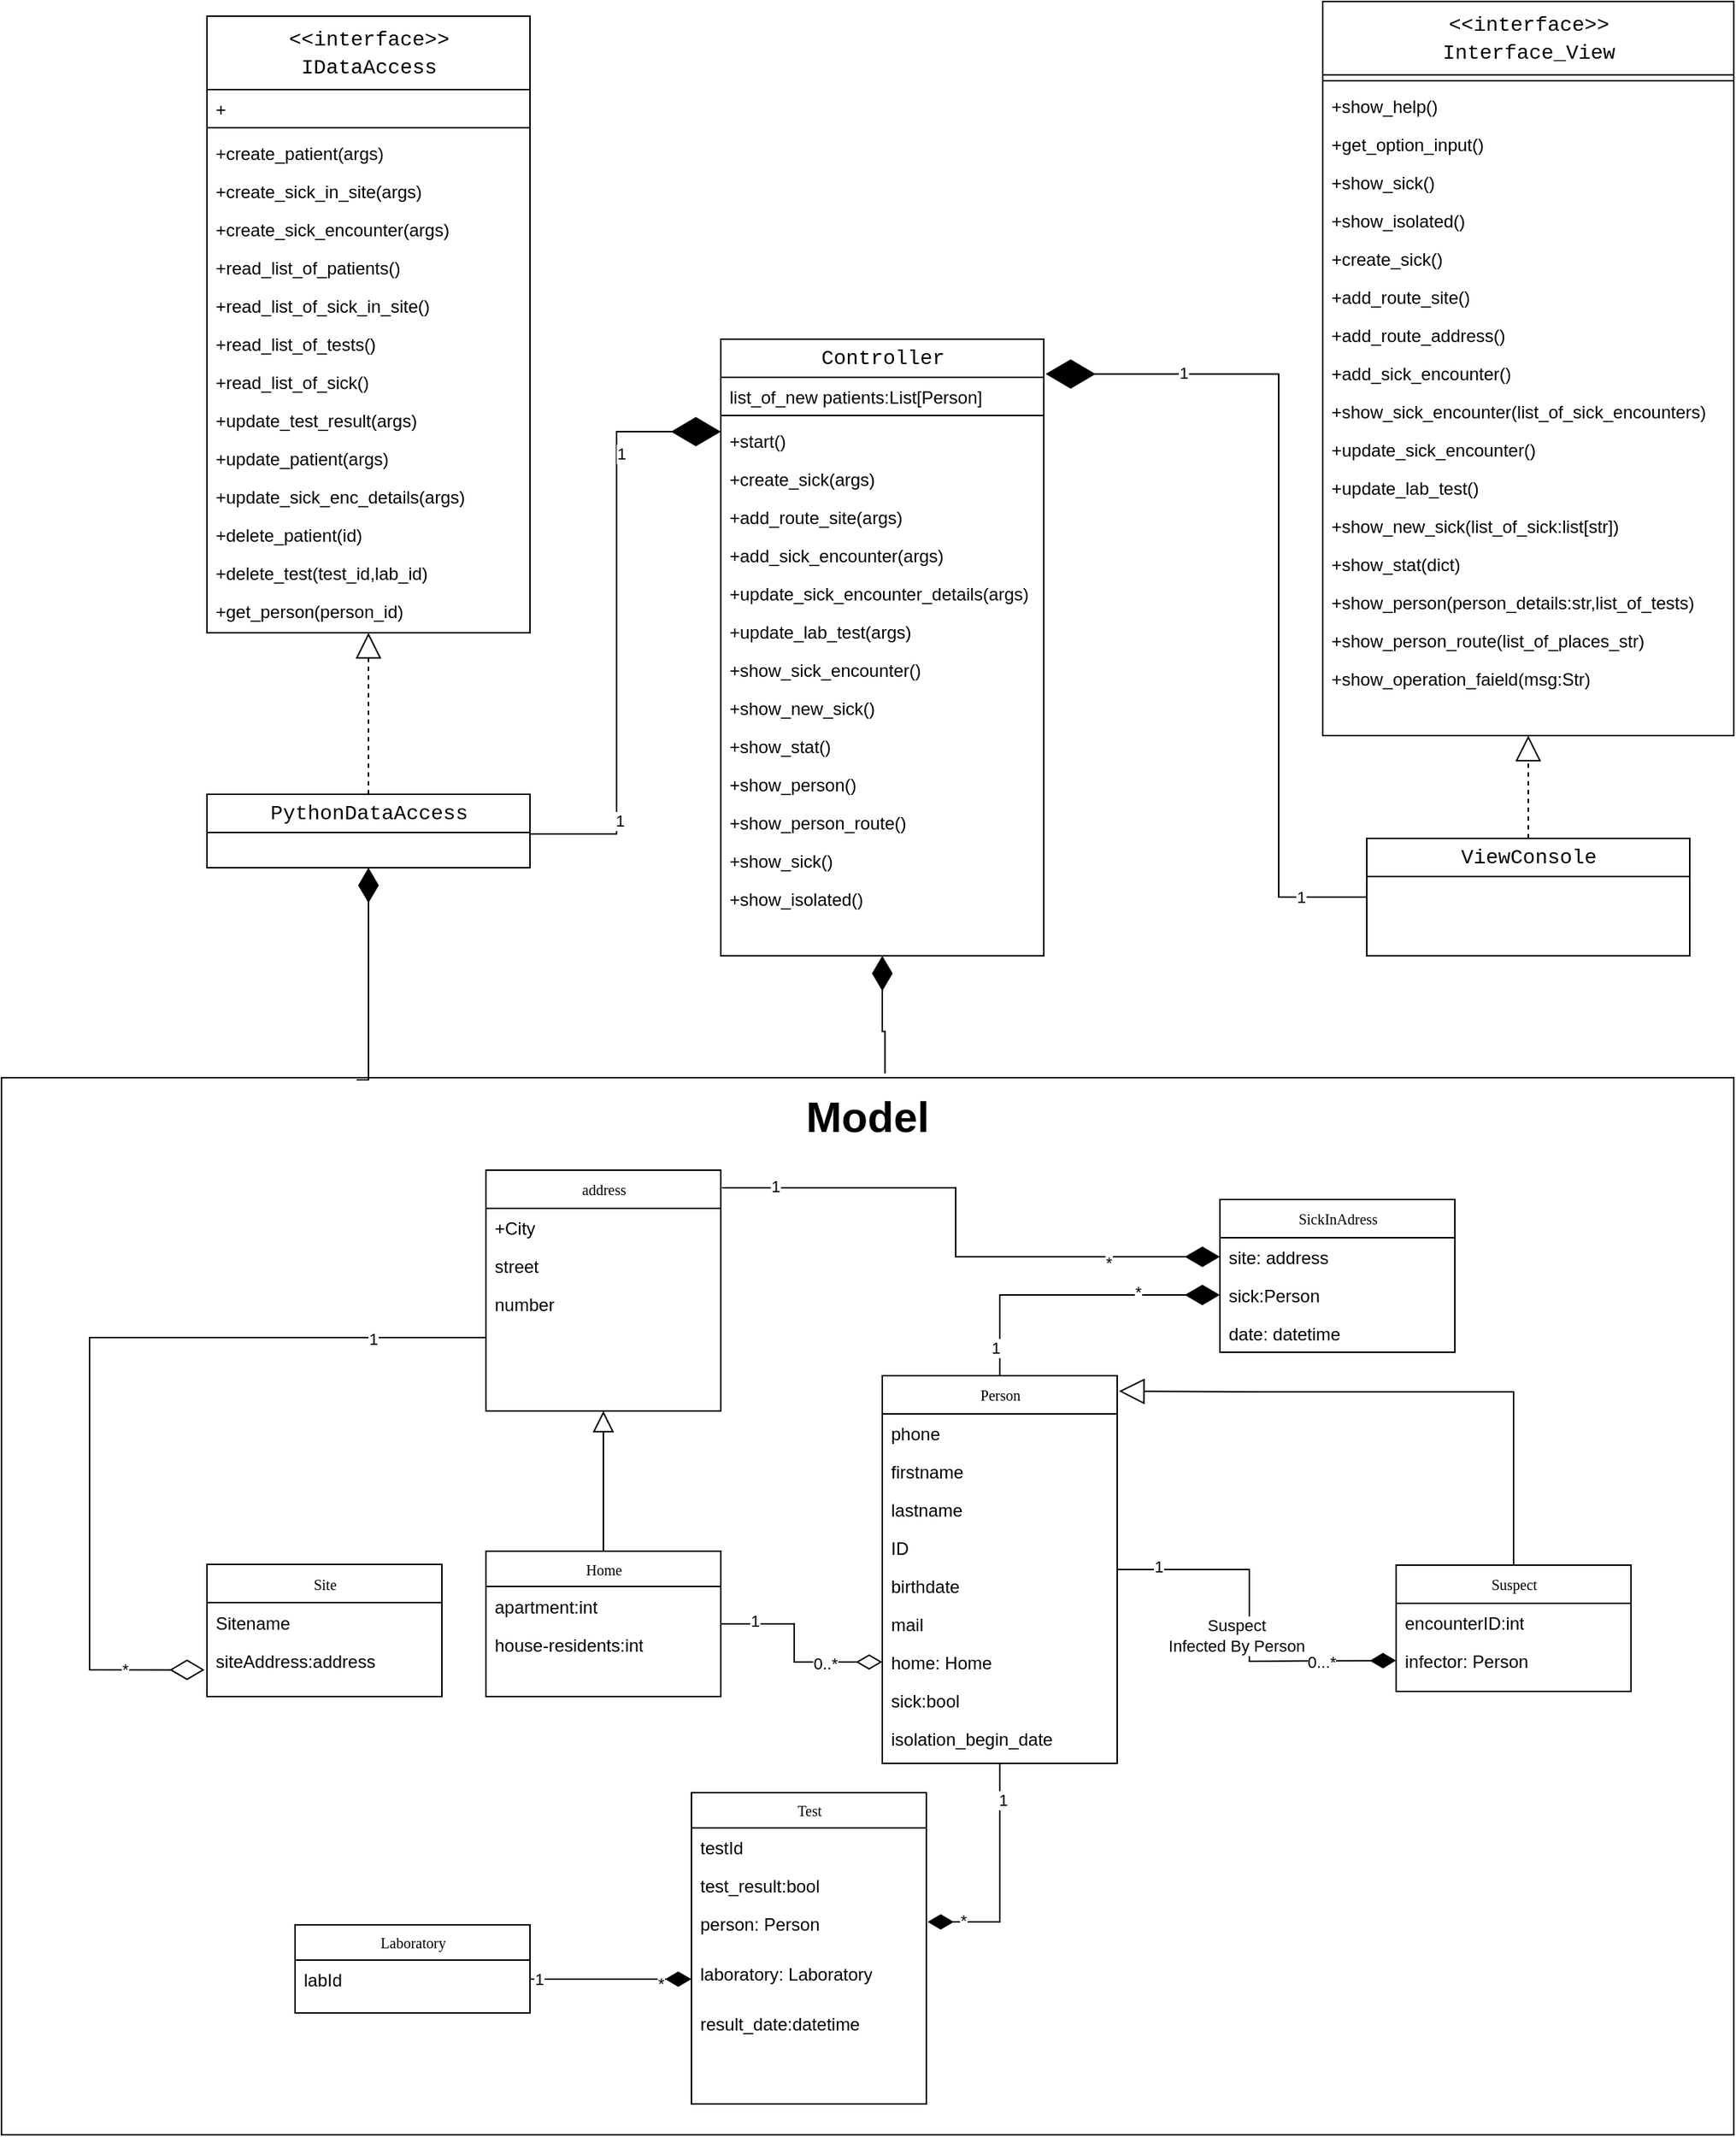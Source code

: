 <mxfile version="14.4.2" type="device"><diagram id="3frL_SJdWOxP5IWeFuDm" name="Page-1"><mxGraphModel dx="1520" dy="1323" grid="0" gridSize="10" guides="1" tooltips="1" connect="1" arrows="1" fold="1" page="1" pageScale="1" pageWidth="850" pageHeight="1100" math="0" shadow="0"><root><mxCell id="0"/><mxCell id="1" parent="0"/><mxCell id="IrKdM3r6jCE_knBOacvW-105" value="" style="rounded=0;whiteSpace=wrap;html=1;" vertex="1" parent="1"><mxGeometry x="1340" y="843" width="1180" height="720" as="geometry"/></mxCell><mxCell id="IrKdM3r6jCE_knBOacvW-77" style="edgeStyle=orthogonalEdgeStyle;rounded=0;orthogonalLoop=1;jettySize=auto;html=1;endArrow=diamondThin;endFill=1;endSize=15;strokeWidth=1;" edge="1" parent="1" source="-tbEhHYCWWSWcErTi6Ra-23"><mxGeometry relative="1" as="geometry"><mxPoint x="2290" y="1240" as="targetPoint"/></mxGeometry></mxCell><mxCell id="IrKdM3r6jCE_knBOacvW-79" value="1" style="edgeLabel;html=1;align=center;verticalAlign=middle;resizable=0;points=[];" vertex="1" connectable="0" parent="IrKdM3r6jCE_knBOacvW-77"><mxGeometry x="-0.784" y="2" relative="1" as="geometry"><mxPoint as="offset"/></mxGeometry></mxCell><mxCell id="IrKdM3r6jCE_knBOacvW-80" value="0...*" style="edgeLabel;html=1;align=center;verticalAlign=middle;resizable=0;points=[];" vertex="1" connectable="0" parent="IrKdM3r6jCE_knBOacvW-77"><mxGeometry x="0.591" relative="1" as="geometry"><mxPoint as="offset"/></mxGeometry></mxCell><mxCell id="IrKdM3r6jCE_knBOacvW-81" value="Suspect&lt;br&gt;Infected By Person" style="edgeLabel;html=1;align=center;verticalAlign=middle;resizable=0;points=[];" vertex="1" connectable="0" parent="IrKdM3r6jCE_knBOacvW-77"><mxGeometry x="0.064" y="1" relative="1" as="geometry"><mxPoint x="-10" as="offset"/></mxGeometry></mxCell><mxCell id="IrKdM3r6jCE_knBOacvW-92" style="edgeStyle=orthogonalEdgeStyle;rounded=0;orthogonalLoop=1;jettySize=auto;html=1;entryX=1.005;entryY=0.353;entryDx=0;entryDy=0;entryPerimeter=0;endArrow=diamondThin;endFill=1;endSize=15;strokeWidth=1;" edge="1" parent="1" source="-tbEhHYCWWSWcErTi6Ra-23" target="-tbEhHYCWWSWcErTi6Ra-97"><mxGeometry relative="1" as="geometry"/></mxCell><mxCell id="IrKdM3r6jCE_knBOacvW-93" value="1" style="edgeLabel;html=1;align=center;verticalAlign=middle;resizable=0;points=[];" vertex="1" connectable="0" parent="IrKdM3r6jCE_knBOacvW-92"><mxGeometry x="-0.689" y="3" relative="1" as="geometry"><mxPoint x="-1" as="offset"/></mxGeometry></mxCell><mxCell id="IrKdM3r6jCE_knBOacvW-94" value="*" style="edgeLabel;html=1;align=center;verticalAlign=middle;resizable=0;points=[];" vertex="1" connectable="0" parent="IrKdM3r6jCE_knBOacvW-92"><mxGeometry x="0.7" y="-1" relative="1" as="geometry"><mxPoint as="offset"/></mxGeometry></mxCell><mxCell id="-tbEhHYCWWSWcErTi6Ra-23" value="Person" style="swimlane;html=1;fontStyle=0;childLayout=stackLayout;horizontal=1;startSize=26;fillColor=none;horizontalStack=0;resizeParent=1;resizeLast=0;collapsible=1;marginBottom=0;swimlaneFillColor=#ffffff;rounded=0;shadow=0;comic=0;labelBackgroundColor=none;strokeWidth=1;fontFamily=Verdana;fontSize=10;align=center;" parent="1" vertex="1"><mxGeometry x="1940" y="1046" width="160" height="264" as="geometry"/></mxCell><mxCell id="-tbEhHYCWWSWcErTi6Ra-24" value="phone" style="text;html=1;strokeColor=none;fillColor=none;align=left;verticalAlign=top;spacingLeft=4;spacingRight=4;whiteSpace=wrap;overflow=hidden;rotatable=0;points=[[0,0.5],[1,0.5]];portConstraint=eastwest;fontStyle=0" parent="-tbEhHYCWWSWcErTi6Ra-23" vertex="1"><mxGeometry y="26" width="160" height="26" as="geometry"/></mxCell><mxCell id="-tbEhHYCWWSWcErTi6Ra-31" value="firstname" style="text;html=1;strokeColor=none;fillColor=none;align=left;verticalAlign=top;spacingLeft=4;spacingRight=4;whiteSpace=wrap;overflow=hidden;rotatable=0;points=[[0,0.5],[1,0.5]];portConstraint=eastwest;" parent="-tbEhHYCWWSWcErTi6Ra-23" vertex="1"><mxGeometry y="52" width="160" height="26" as="geometry"/></mxCell><mxCell id="-tbEhHYCWWSWcErTi6Ra-32" value="lastname" style="text;html=1;strokeColor=none;fillColor=none;align=left;verticalAlign=top;spacingLeft=4;spacingRight=4;whiteSpace=wrap;overflow=hidden;rotatable=0;points=[[0,0.5],[1,0.5]];portConstraint=eastwest;" parent="-tbEhHYCWWSWcErTi6Ra-23" vertex="1"><mxGeometry y="78" width="160" height="26" as="geometry"/></mxCell><mxCell id="-tbEhHYCWWSWcErTi6Ra-30" value="ID" style="text;html=1;strokeColor=none;fillColor=none;align=left;verticalAlign=top;spacingLeft=4;spacingRight=4;whiteSpace=wrap;overflow=hidden;rotatable=0;points=[[0,0.5],[1,0.5]];portConstraint=eastwest;" parent="-tbEhHYCWWSWcErTi6Ra-23" vertex="1"><mxGeometry y="104" width="160" height="26" as="geometry"/></mxCell><mxCell id="-tbEhHYCWWSWcErTi6Ra-33" value="birthdate" style="text;html=1;strokeColor=none;fillColor=none;align=left;verticalAlign=top;spacingLeft=4;spacingRight=4;whiteSpace=wrap;overflow=hidden;rotatable=0;points=[[0,0.5],[1,0.5]];portConstraint=eastwest;" parent="-tbEhHYCWWSWcErTi6Ra-23" vertex="1"><mxGeometry y="130" width="160" height="26" as="geometry"/></mxCell><mxCell id="-tbEhHYCWWSWcErTi6Ra-34" value="mail" style="text;html=1;strokeColor=none;fillColor=none;align=left;verticalAlign=top;spacingLeft=4;spacingRight=4;whiteSpace=wrap;overflow=hidden;rotatable=0;points=[[0,0.5],[1,0.5]];portConstraint=eastwest;" parent="-tbEhHYCWWSWcErTi6Ra-23" vertex="1"><mxGeometry y="156" width="160" height="26" as="geometry"/></mxCell><mxCell id="-tbEhHYCWWSWcErTi6Ra-29" value="home: Home" style="text;html=1;strokeColor=none;fillColor=none;align=left;verticalAlign=top;spacingLeft=4;spacingRight=4;whiteSpace=wrap;overflow=hidden;rotatable=0;points=[[0,0.5],[1,0.5]];portConstraint=eastwest;" parent="-tbEhHYCWWSWcErTi6Ra-23" vertex="1"><mxGeometry y="182" width="160" height="26" as="geometry"/></mxCell><mxCell id="IrKdM3r6jCE_knBOacvW-82" value="sick:bool" style="text;html=1;strokeColor=none;fillColor=none;align=left;verticalAlign=top;spacingLeft=4;spacingRight=4;whiteSpace=wrap;overflow=hidden;rotatable=0;points=[[0,0.5],[1,0.5]];portConstraint=eastwest;" vertex="1" parent="-tbEhHYCWWSWcErTi6Ra-23"><mxGeometry y="208" width="160" height="26" as="geometry"/></mxCell><mxCell id="-tbEhHYCWWSWcErTi6Ra-27" value="isolation_begin_date" style="text;html=1;strokeColor=none;fillColor=none;align=left;verticalAlign=top;spacingLeft=4;spacingRight=4;whiteSpace=wrap;overflow=hidden;rotatable=0;points=[[0,0.5],[1,0.5]];portConstraint=eastwest;" parent="-tbEhHYCWWSWcErTi6Ra-23" vertex="1"><mxGeometry y="234" width="160" height="26" as="geometry"/></mxCell><mxCell id="-tbEhHYCWWSWcErTi6Ra-39" value="address" style="swimlane;html=1;fontStyle=0;childLayout=stackLayout;horizontal=1;startSize=26;fillColor=none;horizontalStack=0;resizeParent=1;resizeLast=0;collapsible=1;marginBottom=0;swimlaneFillColor=#ffffff;rounded=0;shadow=0;comic=0;labelBackgroundColor=none;strokeWidth=1;fontFamily=Verdana;fontSize=10;align=center;" parent="1" vertex="1"><mxGeometry x="1670" y="906" width="160" height="164" as="geometry"/></mxCell><mxCell id="-tbEhHYCWWSWcErTi6Ra-40" value="+City" style="text;html=1;strokeColor=none;fillColor=none;align=left;verticalAlign=top;spacingLeft=4;spacingRight=4;whiteSpace=wrap;overflow=hidden;rotatable=0;points=[[0,0.5],[1,0.5]];portConstraint=eastwest;" parent="-tbEhHYCWWSWcErTi6Ra-39" vertex="1"><mxGeometry y="26" width="160" height="26" as="geometry"/></mxCell><mxCell id="-tbEhHYCWWSWcErTi6Ra-41" value="street" style="text;html=1;strokeColor=none;fillColor=none;align=left;verticalAlign=top;spacingLeft=4;spacingRight=4;whiteSpace=wrap;overflow=hidden;rotatable=0;points=[[0,0.5],[1,0.5]];portConstraint=eastwest;" parent="-tbEhHYCWWSWcErTi6Ra-39" vertex="1"><mxGeometry y="52" width="160" height="26" as="geometry"/></mxCell><mxCell id="-tbEhHYCWWSWcErTi6Ra-42" value="number" style="text;html=1;strokeColor=none;fillColor=none;align=left;verticalAlign=top;spacingLeft=4;spacingRight=4;whiteSpace=wrap;overflow=hidden;rotatable=0;points=[[0,0.5],[1,0.5]];portConstraint=eastwest;" parent="-tbEhHYCWWSWcErTi6Ra-39" vertex="1"><mxGeometry y="78" width="160" height="26" as="geometry"/></mxCell><mxCell id="IrKdM3r6jCE_knBOacvW-111" style="edgeStyle=orthogonalEdgeStyle;rounded=0;orthogonalLoop=1;jettySize=auto;html=1;startArrow=diamondThin;startFill=1;startSize=21;endArrow=none;endFill=0;endSize=15;strokeWidth=1;entryX=0.51;entryY=-0.004;entryDx=0;entryDy=0;entryPerimeter=0;" edge="1" parent="1" source="-tbEhHYCWWSWcErTi6Ra-54" target="IrKdM3r6jCE_knBOacvW-105"><mxGeometry relative="1" as="geometry"><mxPoint x="1940" y="840" as="targetPoint"/></mxGeometry></mxCell><mxCell id="-tbEhHYCWWSWcErTi6Ra-54" value="&lt;div style=&quot;font-family: &amp;#34;consolas&amp;#34; , &amp;#34;courier new&amp;#34; , monospace ; font-size: 14px ; line-height: 19px&quot;&gt;&lt;span style=&quot;background-color: rgb(255 , 255 , 255)&quot;&gt;Controller&lt;/span&gt;&lt;/div&gt;" style="swimlane;html=1;fontStyle=0;childLayout=stackLayout;horizontal=1;startSize=26;fillColor=none;horizontalStack=0;resizeParent=1;resizeLast=0;collapsible=1;marginBottom=0;swimlaneFillColor=#ffffff;rounded=0;shadow=0;comic=0;labelBackgroundColor=none;strokeWidth=1;fontFamily=Verdana;fontSize=10;align=center;" parent="1" vertex="1"><mxGeometry x="1830" y="340" width="220" height="420" as="geometry"><mxRectangle x="540" y="240" width="250" height="26" as="alternateBounds"/></mxGeometry></mxCell><mxCell id="-tbEhHYCWWSWcErTi6Ra-55" value="list_of_new patients:List[Person]" style="text;html=1;strokeColor=none;fillColor=none;align=left;verticalAlign=top;spacingLeft=4;spacingRight=4;whiteSpace=wrap;overflow=hidden;rotatable=0;points=[[0,0.5],[1,0.5]];portConstraint=eastwest;" parent="-tbEhHYCWWSWcErTi6Ra-54" vertex="1"><mxGeometry y="26" width="220" height="22" as="geometry"/></mxCell><mxCell id="IrKdM3r6jCE_knBOacvW-9" value="" style="line;strokeWidth=1;fillColor=none;align=left;verticalAlign=middle;spacingTop=-1;spacingLeft=3;spacingRight=3;rotatable=0;labelPosition=right;points=[];portConstraint=eastwest;" vertex="1" parent="-tbEhHYCWWSWcErTi6Ra-54"><mxGeometry y="48" width="220" height="8" as="geometry"/></mxCell><mxCell id="IrKdM3r6jCE_knBOacvW-10" value="+start()" style="text;html=1;strokeColor=none;fillColor=none;align=left;verticalAlign=top;spacingLeft=4;spacingRight=4;whiteSpace=wrap;overflow=hidden;rotatable=0;points=[[0,0.5],[1,0.5]];portConstraint=eastwest;" vertex="1" parent="-tbEhHYCWWSWcErTi6Ra-54"><mxGeometry y="56" width="220" height="26" as="geometry"/></mxCell><mxCell id="IrKdM3r6jCE_knBOacvW-11" value="+create_sick(args)" style="text;html=1;strokeColor=none;fillColor=none;align=left;verticalAlign=top;spacingLeft=4;spacingRight=4;whiteSpace=wrap;overflow=hidden;rotatable=0;points=[[0,0.5],[1,0.5]];portConstraint=eastwest;" vertex="1" parent="-tbEhHYCWWSWcErTi6Ra-54"><mxGeometry y="82" width="220" height="26" as="geometry"/></mxCell><mxCell id="IrKdM3r6jCE_knBOacvW-12" value="+add_route_site(args)" style="text;html=1;strokeColor=none;fillColor=none;align=left;verticalAlign=top;spacingLeft=4;spacingRight=4;whiteSpace=wrap;overflow=hidden;rotatable=0;points=[[0,0.5],[1,0.5]];portConstraint=eastwest;" vertex="1" parent="-tbEhHYCWWSWcErTi6Ra-54"><mxGeometry y="108" width="220" height="26" as="geometry"/></mxCell><mxCell id="IrKdM3r6jCE_knBOacvW-13" value="+add_sick_encounter(args)" style="text;html=1;strokeColor=none;fillColor=none;align=left;verticalAlign=top;spacingLeft=4;spacingRight=4;whiteSpace=wrap;overflow=hidden;rotatable=0;points=[[0,0.5],[1,0.5]];portConstraint=eastwest;" vertex="1" parent="-tbEhHYCWWSWcErTi6Ra-54"><mxGeometry y="134" width="220" height="26" as="geometry"/></mxCell><mxCell id="IrKdM3r6jCE_knBOacvW-15" value="+update_sick_encounter_details(args)" style="text;html=1;strokeColor=none;fillColor=none;align=left;verticalAlign=top;spacingLeft=4;spacingRight=4;whiteSpace=wrap;overflow=hidden;rotatable=0;points=[[0,0.5],[1,0.5]];portConstraint=eastwest;" vertex="1" parent="-tbEhHYCWWSWcErTi6Ra-54"><mxGeometry y="160" width="220" height="26" as="geometry"/></mxCell><mxCell id="IrKdM3r6jCE_knBOacvW-16" value="+update_lab_test(args)" style="text;html=1;strokeColor=none;fillColor=none;align=left;verticalAlign=top;spacingLeft=4;spacingRight=4;whiteSpace=wrap;overflow=hidden;rotatable=0;points=[[0,0.5],[1,0.5]];portConstraint=eastwest;" vertex="1" parent="-tbEhHYCWWSWcErTi6Ra-54"><mxGeometry y="186" width="220" height="26" as="geometry"/></mxCell><mxCell id="IrKdM3r6jCE_knBOacvW-14" value="+show_sick_encounter()" style="text;html=1;strokeColor=none;fillColor=none;align=left;verticalAlign=top;spacingLeft=4;spacingRight=4;whiteSpace=wrap;overflow=hidden;rotatable=0;points=[[0,0.5],[1,0.5]];portConstraint=eastwest;" vertex="1" parent="-tbEhHYCWWSWcErTi6Ra-54"><mxGeometry y="212" width="220" height="26" as="geometry"/></mxCell><mxCell id="IrKdM3r6jCE_knBOacvW-17" value="+show_new_sick()" style="text;html=1;strokeColor=none;fillColor=none;align=left;verticalAlign=top;spacingLeft=4;spacingRight=4;whiteSpace=wrap;overflow=hidden;rotatable=0;points=[[0,0.5],[1,0.5]];portConstraint=eastwest;" vertex="1" parent="-tbEhHYCWWSWcErTi6Ra-54"><mxGeometry y="238" width="220" height="26" as="geometry"/></mxCell><mxCell id="IrKdM3r6jCE_knBOacvW-18" value="+show_stat()" style="text;html=1;strokeColor=none;fillColor=none;align=left;verticalAlign=top;spacingLeft=4;spacingRight=4;whiteSpace=wrap;overflow=hidden;rotatable=0;points=[[0,0.5],[1,0.5]];portConstraint=eastwest;" vertex="1" parent="-tbEhHYCWWSWcErTi6Ra-54"><mxGeometry y="264" width="220" height="26" as="geometry"/></mxCell><mxCell id="IrKdM3r6jCE_knBOacvW-19" value="+show_person()" style="text;html=1;strokeColor=none;fillColor=none;align=left;verticalAlign=top;spacingLeft=4;spacingRight=4;whiteSpace=wrap;overflow=hidden;rotatable=0;points=[[0,0.5],[1,0.5]];portConstraint=eastwest;" vertex="1" parent="-tbEhHYCWWSWcErTi6Ra-54"><mxGeometry y="290" width="220" height="26" as="geometry"/></mxCell><mxCell id="IrKdM3r6jCE_knBOacvW-20" value="+show_person_route()" style="text;html=1;strokeColor=none;fillColor=none;align=left;verticalAlign=top;spacingLeft=4;spacingRight=4;whiteSpace=wrap;overflow=hidden;rotatable=0;points=[[0,0.5],[1,0.5]];portConstraint=eastwest;" vertex="1" parent="-tbEhHYCWWSWcErTi6Ra-54"><mxGeometry y="316" width="220" height="26" as="geometry"/></mxCell><mxCell id="IrKdM3r6jCE_knBOacvW-21" value="+show_sick()" style="text;html=1;strokeColor=none;fillColor=none;align=left;verticalAlign=top;spacingLeft=4;spacingRight=4;whiteSpace=wrap;overflow=hidden;rotatable=0;points=[[0,0.5],[1,0.5]];portConstraint=eastwest;" vertex="1" parent="-tbEhHYCWWSWcErTi6Ra-54"><mxGeometry y="342" width="220" height="26" as="geometry"/></mxCell><mxCell id="IrKdM3r6jCE_knBOacvW-22" value="+show_isolated()" style="text;html=1;strokeColor=none;fillColor=none;align=left;verticalAlign=top;spacingLeft=4;spacingRight=4;whiteSpace=wrap;overflow=hidden;rotatable=0;points=[[0,0.5],[1,0.5]];portConstraint=eastwest;" vertex="1" parent="-tbEhHYCWWSWcErTi6Ra-54"><mxGeometry y="368" width="220" height="26" as="geometry"/></mxCell><mxCell id="IrKdM3r6jCE_knBOacvW-96" style="edgeStyle=orthogonalEdgeStyle;rounded=0;orthogonalLoop=1;jettySize=auto;html=1;entryX=0.5;entryY=0;entryDx=0;entryDy=0;startArrow=diamondThin;startFill=1;startSize=21;endArrow=none;endFill=0;endSize=15;strokeWidth=1;exitX=0;exitY=0.5;exitDx=0;exitDy=0;" edge="1" parent="1" source="-tbEhHYCWWSWcErTi6Ra-65" target="-tbEhHYCWWSWcErTi6Ra-23"><mxGeometry relative="1" as="geometry"><Array as="points"><mxPoint x="2020" y="991"/></Array></mxGeometry></mxCell><mxCell id="IrKdM3r6jCE_knBOacvW-99" value="*" style="edgeLabel;html=1;align=center;verticalAlign=middle;resizable=0;points=[];" vertex="1" connectable="0" parent="IrKdM3r6jCE_knBOacvW-96"><mxGeometry x="-0.447" y="-2" relative="1" as="geometry"><mxPoint as="offset"/></mxGeometry></mxCell><mxCell id="IrKdM3r6jCE_knBOacvW-100" value="1" style="edgeLabel;html=1;align=center;verticalAlign=middle;resizable=0;points=[];" vertex="1" connectable="0" parent="IrKdM3r6jCE_knBOacvW-96"><mxGeometry x="0.811" y="-2" relative="1" as="geometry"><mxPoint x="-1" as="offset"/></mxGeometry></mxCell><mxCell id="-tbEhHYCWWSWcErTi6Ra-64" value="SickInAdress" style="swimlane;html=1;fontStyle=0;childLayout=stackLayout;horizontal=1;startSize=26;fillColor=none;horizontalStack=0;resizeParent=1;resizeLast=0;collapsible=1;marginBottom=0;swimlaneFillColor=#ffffff;rounded=0;shadow=0;comic=0;labelBackgroundColor=none;strokeWidth=1;fontFamily=Verdana;fontSize=10;align=center;" parent="1" vertex="1"><mxGeometry x="2170" y="926" width="160" height="104" as="geometry"/></mxCell><mxCell id="-tbEhHYCWWSWcErTi6Ra-66" value="site: address" style="text;html=1;strokeColor=none;fillColor=none;align=left;verticalAlign=top;spacingLeft=4;spacingRight=4;whiteSpace=wrap;overflow=hidden;rotatable=0;points=[[0,0.5],[1,0.5]];portConstraint=eastwest;" parent="-tbEhHYCWWSWcErTi6Ra-64" vertex="1"><mxGeometry y="26" width="160" height="26" as="geometry"/></mxCell><mxCell id="-tbEhHYCWWSWcErTi6Ra-65" value="sick:Person" style="text;html=1;strokeColor=none;fillColor=none;align=left;verticalAlign=top;spacingLeft=4;spacingRight=4;whiteSpace=wrap;overflow=hidden;rotatable=0;points=[[0,0.5],[1,0.5]];portConstraint=eastwest;" parent="-tbEhHYCWWSWcErTi6Ra-64" vertex="1"><mxGeometry y="52" width="160" height="26" as="geometry"/></mxCell><mxCell id="-tbEhHYCWWSWcErTi6Ra-67" value="date: datetime" style="text;html=1;strokeColor=none;fillColor=none;align=left;verticalAlign=top;spacingLeft=4;spacingRight=4;whiteSpace=wrap;overflow=hidden;rotatable=0;points=[[0,0.5],[1,0.5]];portConstraint=eastwest;" parent="-tbEhHYCWWSWcErTi6Ra-64" vertex="1"><mxGeometry y="78" width="160" height="26" as="geometry"/></mxCell><mxCell id="-tbEhHYCWWSWcErTi6Ra-70" value="Site" style="swimlane;html=1;fontStyle=0;childLayout=stackLayout;horizontal=1;startSize=26;fillColor=none;horizontalStack=0;resizeParent=1;resizeLast=0;collapsible=1;marginBottom=0;swimlaneFillColor=#ffffff;rounded=0;shadow=0;comic=0;labelBackgroundColor=none;strokeWidth=1;fontFamily=Verdana;fontSize=10;align=center;" parent="1" vertex="1"><mxGeometry x="1480" y="1174.5" width="160" height="90" as="geometry"/></mxCell><mxCell id="-tbEhHYCWWSWcErTi6Ra-71" value="Sitename" style="text;html=1;strokeColor=none;fillColor=none;align=left;verticalAlign=top;spacingLeft=4;spacingRight=4;whiteSpace=wrap;overflow=hidden;rotatable=0;points=[[0,0.5],[1,0.5]];portConstraint=eastwest;" parent="-tbEhHYCWWSWcErTi6Ra-70" vertex="1"><mxGeometry y="26" width="160" height="26" as="geometry"/></mxCell><mxCell id="-tbEhHYCWWSWcErTi6Ra-72" value="siteAddress:address" style="text;html=1;strokeColor=none;fillColor=none;align=left;verticalAlign=top;spacingLeft=4;spacingRight=4;whiteSpace=wrap;overflow=hidden;rotatable=0;points=[[0,0.5],[1,0.5]];portConstraint=eastwest;" parent="-tbEhHYCWWSWcErTi6Ra-70" vertex="1"><mxGeometry y="52" width="160" height="26" as="geometry"/></mxCell><mxCell id="-tbEhHYCWWSWcErTi6Ra-73" style="edgeStyle=orthogonalEdgeStyle;rounded=0;orthogonalLoop=1;jettySize=auto;html=1;endArrow=block;endFill=0;endSize=12;entryX=0.5;entryY=1;entryDx=0;entryDy=0;" parent="1" source="-tbEhHYCWWSWcErTi6Ra-74" edge="1" target="-tbEhHYCWWSWcErTi6Ra-39"><mxGeometry relative="1" as="geometry"><mxPoint x="1800" y="1070" as="targetPoint"/></mxGeometry></mxCell><mxCell id="IrKdM3r6jCE_knBOacvW-83" style="edgeStyle=orthogonalEdgeStyle;rounded=0;orthogonalLoop=1;jettySize=auto;html=1;endArrow=diamondThin;endFill=0;endSize=15;strokeWidth=1;" edge="1" parent="1" source="-tbEhHYCWWSWcErTi6Ra-74" target="-tbEhHYCWWSWcErTi6Ra-29"><mxGeometry relative="1" as="geometry"/></mxCell><mxCell id="IrKdM3r6jCE_knBOacvW-85" value="1" style="edgeLabel;html=1;align=center;verticalAlign=middle;resizable=0;points=[];" vertex="1" connectable="0" parent="IrKdM3r6jCE_knBOacvW-83"><mxGeometry x="-0.669" y="2" relative="1" as="geometry"><mxPoint as="offset"/></mxGeometry></mxCell><mxCell id="IrKdM3r6jCE_knBOacvW-86" value="0..*" style="edgeLabel;html=1;align=center;verticalAlign=middle;resizable=0;points=[];" vertex="1" connectable="0" parent="IrKdM3r6jCE_knBOacvW-83"><mxGeometry x="0.586" y="-1" relative="1" as="geometry"><mxPoint x="-11.72" as="offset"/></mxGeometry></mxCell><mxCell id="-tbEhHYCWWSWcErTi6Ra-74" value="Home" style="swimlane;html=1;fontStyle=0;childLayout=stackLayout;horizontal=1;startSize=24;fillColor=none;horizontalStack=0;resizeParent=1;resizeLast=0;collapsible=1;marginBottom=0;swimlaneFillColor=#ffffff;rounded=0;shadow=0;comic=0;labelBackgroundColor=none;strokeWidth=1;fontFamily=Verdana;fontSize=10;align=center;" parent="1" vertex="1"><mxGeometry x="1670" y="1165.5" width="160" height="99" as="geometry"/></mxCell><mxCell id="-tbEhHYCWWSWcErTi6Ra-75" value="apartment:int" style="text;html=1;strokeColor=none;fillColor=none;align=left;verticalAlign=top;spacingLeft=4;spacingRight=4;whiteSpace=wrap;overflow=hidden;rotatable=0;points=[[0,0.5],[1,0.5]];portConstraint=eastwest;" parent="-tbEhHYCWWSWcErTi6Ra-74" vertex="1"><mxGeometry y="24" width="160" height="26" as="geometry"/></mxCell><mxCell id="-tbEhHYCWWSWcErTi6Ra-76" value="house-residents:int" style="text;html=1;strokeColor=none;fillColor=none;align=left;verticalAlign=top;spacingLeft=4;spacingRight=4;whiteSpace=wrap;overflow=hidden;rotatable=0;points=[[0,0.5],[1,0.5]];portConstraint=eastwest;" parent="-tbEhHYCWWSWcErTi6Ra-74" vertex="1"><mxGeometry y="50" width="160" height="26" as="geometry"/></mxCell><mxCell id="-tbEhHYCWWSWcErTi6Ra-77" style="edgeStyle=orthogonalEdgeStyle;rounded=0;orthogonalLoop=1;jettySize=auto;html=1;endArrow=none;endFill=0;endSize=21;startArrow=diamondThin;startFill=0;startSize=21;exitX=-0.01;exitY=0.763;exitDx=0;exitDy=0;exitPerimeter=0;" parent="1" source="-tbEhHYCWWSWcErTi6Ra-72" edge="1"><mxGeometry relative="1" as="geometry"><Array as="points"><mxPoint x="1400" y="1246"/><mxPoint x="1400" y="1020"/></Array><mxPoint x="1490" y="1235" as="sourcePoint"/><mxPoint x="1670" y="1020" as="targetPoint"/></mxGeometry></mxCell><mxCell id="IrKdM3r6jCE_knBOacvW-87" value="*" style="edgeLabel;html=1;align=center;verticalAlign=middle;resizable=0;points=[];" vertex="1" connectable="0" parent="-tbEhHYCWWSWcErTi6Ra-77"><mxGeometry x="-0.811" y="-1" relative="1" as="geometry"><mxPoint as="offset"/></mxGeometry></mxCell><mxCell id="IrKdM3r6jCE_knBOacvW-88" value="1" style="edgeLabel;html=1;align=center;verticalAlign=middle;resizable=0;points=[];" vertex="1" connectable="0" parent="-tbEhHYCWWSWcErTi6Ra-77"><mxGeometry x="0.729" y="-1" relative="1" as="geometry"><mxPoint as="offset"/></mxGeometry></mxCell><mxCell id="IrKdM3r6jCE_knBOacvW-76" style="edgeStyle=orthogonalEdgeStyle;rounded=0;orthogonalLoop=1;jettySize=auto;html=1;entryX=1.007;entryY=0.04;entryDx=0;entryDy=0;entryPerimeter=0;endArrow=block;endFill=0;endSize=15;strokeWidth=1;" edge="1" parent="1" source="-tbEhHYCWWSWcErTi6Ra-78" target="-tbEhHYCWWSWcErTi6Ra-23"><mxGeometry relative="1" as="geometry"><Array as="points"><mxPoint x="2370" y="1057"/><mxPoint x="2200" y="1057"/></Array></mxGeometry></mxCell><mxCell id="-tbEhHYCWWSWcErTi6Ra-78" value="Suspect" style="swimlane;html=1;fontStyle=0;childLayout=stackLayout;horizontal=1;startSize=26;fillColor=none;horizontalStack=0;resizeParent=1;resizeLast=0;collapsible=1;marginBottom=0;swimlaneFillColor=#ffffff;rounded=0;shadow=0;comic=0;labelBackgroundColor=none;strokeWidth=1;fontFamily=Verdana;fontSize=10;align=center;" parent="1" vertex="1"><mxGeometry x="2290" y="1175" width="160" height="86" as="geometry"/></mxCell><mxCell id="-tbEhHYCWWSWcErTi6Ra-79" value="encounterID:int" style="text;html=1;strokeColor=none;fillColor=none;align=left;verticalAlign=top;spacingLeft=4;spacingRight=4;whiteSpace=wrap;overflow=hidden;rotatable=0;points=[[0,0.5],[1,0.5]];portConstraint=eastwest;" parent="-tbEhHYCWWSWcErTi6Ra-78" vertex="1"><mxGeometry y="26" width="160" height="26" as="geometry"/></mxCell><mxCell id="IrKdM3r6jCE_knBOacvW-103" value="infector: Person" style="text;html=1;strokeColor=none;fillColor=none;align=left;verticalAlign=top;spacingLeft=4;spacingRight=4;whiteSpace=wrap;overflow=hidden;rotatable=0;points=[[0,0.5],[1,0.5]];portConstraint=eastwest;" vertex="1" parent="-tbEhHYCWWSWcErTi6Ra-78"><mxGeometry y="52" width="160" height="34" as="geometry"/></mxCell><mxCell id="-tbEhHYCWWSWcErTi6Ra-88" value="Laboratory" style="swimlane;html=1;fontStyle=0;childLayout=stackLayout;horizontal=1;startSize=24;fillColor=none;horizontalStack=0;resizeParent=1;resizeLast=0;collapsible=1;marginBottom=0;swimlaneFillColor=#ffffff;rounded=0;shadow=0;comic=0;labelBackgroundColor=none;strokeWidth=1;fontFamily=Verdana;fontSize=10;align=center;" parent="1" vertex="1"><mxGeometry x="1540" y="1420" width="160" height="60" as="geometry"/></mxCell><mxCell id="-tbEhHYCWWSWcErTi6Ra-89" value="labId" style="text;html=1;strokeColor=none;fillColor=none;align=left;verticalAlign=top;spacingLeft=4;spacingRight=4;whiteSpace=wrap;overflow=hidden;rotatable=0;points=[[0,0.5],[1,0.5]];portConstraint=eastwest;" parent="-tbEhHYCWWSWcErTi6Ra-88" vertex="1"><mxGeometry y="24" width="160" height="26" as="geometry"/></mxCell><mxCell id="-tbEhHYCWWSWcErTi6Ra-91" value="Test" style="swimlane;html=1;fontStyle=0;childLayout=stackLayout;horizontal=1;startSize=24;fillColor=none;horizontalStack=0;resizeParent=1;resizeLast=0;collapsible=1;marginBottom=0;swimlaneFillColor=#ffffff;rounded=0;shadow=0;comic=0;labelBackgroundColor=none;strokeWidth=1;fontFamily=Verdana;fontSize=10;align=center;" parent="1" vertex="1"><mxGeometry x="1810" y="1330" width="160" height="212" as="geometry"/></mxCell><mxCell id="-tbEhHYCWWSWcErTi6Ra-92" value="testId" style="text;html=1;strokeColor=none;fillColor=none;align=left;verticalAlign=top;spacingLeft=4;spacingRight=4;whiteSpace=wrap;overflow=hidden;rotatable=0;points=[[0,0.5],[1,0.5]];portConstraint=eastwest;" parent="-tbEhHYCWWSWcErTi6Ra-91" vertex="1"><mxGeometry y="24" width="160" height="26" as="geometry"/></mxCell><mxCell id="-tbEhHYCWWSWcErTi6Ra-96" value="test_result:bool" style="text;html=1;strokeColor=none;fillColor=none;align=left;verticalAlign=top;spacingLeft=4;spacingRight=4;whiteSpace=wrap;overflow=hidden;rotatable=0;points=[[0,0.5],[1,0.5]];portConstraint=eastwest;" parent="-tbEhHYCWWSWcErTi6Ra-91" vertex="1"><mxGeometry y="50" width="160" height="26" as="geometry"/></mxCell><mxCell id="-tbEhHYCWWSWcErTi6Ra-97" value="person: Person" style="text;html=1;strokeColor=none;fillColor=none;align=left;verticalAlign=top;spacingLeft=4;spacingRight=4;whiteSpace=wrap;overflow=hidden;rotatable=0;points=[[0,0.5],[1,0.5]];portConstraint=eastwest;" parent="-tbEhHYCWWSWcErTi6Ra-91" vertex="1"><mxGeometry y="76" width="160" height="34" as="geometry"/></mxCell><mxCell id="-tbEhHYCWWSWcErTi6Ra-99" value="laboratory: Laboratory" style="text;html=1;strokeColor=none;fillColor=none;align=left;verticalAlign=top;spacingLeft=4;spacingRight=4;whiteSpace=wrap;overflow=hidden;rotatable=0;points=[[0,0.5],[1,0.5]];portConstraint=eastwest;" parent="-tbEhHYCWWSWcErTi6Ra-91" vertex="1"><mxGeometry y="110" width="160" height="34" as="geometry"/></mxCell><mxCell id="-tbEhHYCWWSWcErTi6Ra-100" value="result_date:datetime" style="text;html=1;strokeColor=none;fillColor=none;align=left;verticalAlign=top;spacingLeft=4;spacingRight=4;whiteSpace=wrap;overflow=hidden;rotatable=0;points=[[0,0.5],[1,0.5]];portConstraint=eastwest;" parent="-tbEhHYCWWSWcErTi6Ra-91" vertex="1"><mxGeometry y="144" width="160" height="34" as="geometry"/></mxCell><mxCell id="IrKdM3r6jCE_knBOacvW-55" style="edgeStyle=orthogonalEdgeStyle;rounded=0;orthogonalLoop=1;jettySize=auto;html=1;entryX=1.006;entryY=-0.103;entryDx=0;entryDy=0;entryPerimeter=0;endArrow=diamondThin;endFill=1;strokeWidth=1;endSize=31;exitX=0;exitY=0.5;exitDx=0;exitDy=0;" edge="1" parent="1" source="IrKdM3r6jCE_knBOacvW-56" target="-tbEhHYCWWSWcErTi6Ra-55"><mxGeometry relative="1" as="geometry"><Array as="points"><mxPoint x="2210" y="720"/><mxPoint x="2210" y="364"/></Array></mxGeometry></mxCell><mxCell id="IrKdM3r6jCE_knBOacvW-74" value="1" style="edgeLabel;html=1;align=center;verticalAlign=middle;resizable=0;points=[];" vertex="1" connectable="0" parent="IrKdM3r6jCE_knBOacvW-55"><mxGeometry x="0.677" y="-1" relative="1" as="geometry"><mxPoint as="offset"/></mxGeometry></mxCell><mxCell id="IrKdM3r6jCE_knBOacvW-75" value="1" style="edgeLabel;html=1;align=center;verticalAlign=middle;resizable=0;points=[];" vertex="1" connectable="0" parent="IrKdM3r6jCE_knBOacvW-55"><mxGeometry x="-0.842" relative="1" as="geometry"><mxPoint as="offset"/></mxGeometry></mxCell><mxCell id="IrKdM3r6jCE_knBOacvW-39" value="&lt;div style=&quot;font-family: &amp;#34;consolas&amp;#34; , &amp;#34;courier new&amp;#34; , monospace ; font-size: 14px ; line-height: 19px&quot;&gt;&lt;div style=&quot;font-family: &amp;#34;consolas&amp;#34; , &amp;#34;courier new&amp;#34; , monospace ; line-height: 19px&quot;&gt;&lt;span style=&quot;background-color: rgb(255 , 255 , 255)&quot;&gt;&amp;lt;&amp;lt;interface&amp;gt;&amp;gt;&lt;/span&gt;&lt;/div&gt;&lt;div style=&quot;font-family: &amp;#34;consolas&amp;#34; , &amp;#34;courier new&amp;#34; , monospace ; line-height: 19px&quot;&gt;&lt;span style=&quot;background-color: rgb(255 , 255 , 255)&quot;&gt;Interface_View&lt;/span&gt;&lt;/div&gt;&lt;/div&gt;" style="swimlane;html=1;fontStyle=0;childLayout=stackLayout;horizontal=1;startSize=50;fillColor=none;horizontalStack=0;resizeParent=1;resizeLast=0;collapsible=1;marginBottom=0;swimlaneFillColor=#ffffff;rounded=0;shadow=0;comic=0;labelBackgroundColor=none;strokeWidth=1;fontFamily=Verdana;fontSize=10;align=center;" vertex="1" parent="1"><mxGeometry x="2240" y="110" width="280" height="500" as="geometry"><mxRectangle x="2670" y="100" width="250" height="26" as="alternateBounds"/></mxGeometry></mxCell><mxCell id="IrKdM3r6jCE_knBOacvW-41" value="" style="line;strokeWidth=1;fillColor=none;align=left;verticalAlign=middle;spacingTop=-1;spacingLeft=3;spacingRight=3;rotatable=0;labelPosition=right;points=[];portConstraint=eastwest;" vertex="1" parent="IrKdM3r6jCE_knBOacvW-39"><mxGeometry y="50" width="280" height="8" as="geometry"/></mxCell><mxCell id="IrKdM3r6jCE_knBOacvW-112" value="+show_help()" style="text;html=1;strokeColor=none;fillColor=none;align=left;verticalAlign=top;spacingLeft=4;spacingRight=4;whiteSpace=wrap;overflow=hidden;rotatable=0;points=[[0,0.5],[1,0.5]];portConstraint=eastwest;" vertex="1" parent="IrKdM3r6jCE_knBOacvW-39"><mxGeometry y="58" width="280" height="26" as="geometry"/></mxCell><mxCell id="IrKdM3r6jCE_knBOacvW-113" value="+get_option_input()" style="text;html=1;strokeColor=none;fillColor=none;align=left;verticalAlign=top;spacingLeft=4;spacingRight=4;whiteSpace=wrap;overflow=hidden;rotatable=0;points=[[0,0.5],[1,0.5]];portConstraint=eastwest;" vertex="1" parent="IrKdM3r6jCE_knBOacvW-39"><mxGeometry y="84" width="280" height="26" as="geometry"/></mxCell><mxCell id="IrKdM3r6jCE_knBOacvW-114" value="+show_sick()" style="text;html=1;strokeColor=none;fillColor=none;align=left;verticalAlign=top;spacingLeft=4;spacingRight=4;whiteSpace=wrap;overflow=hidden;rotatable=0;points=[[0,0.5],[1,0.5]];portConstraint=eastwest;" vertex="1" parent="IrKdM3r6jCE_knBOacvW-39"><mxGeometry y="110" width="280" height="26" as="geometry"/></mxCell><mxCell id="IrKdM3r6jCE_knBOacvW-115" value="+show_isolated()" style="text;html=1;strokeColor=none;fillColor=none;align=left;verticalAlign=top;spacingLeft=4;spacingRight=4;whiteSpace=wrap;overflow=hidden;rotatable=0;points=[[0,0.5],[1,0.5]];portConstraint=eastwest;" vertex="1" parent="IrKdM3r6jCE_knBOacvW-39"><mxGeometry y="136" width="280" height="26" as="geometry"/></mxCell><mxCell id="IrKdM3r6jCE_knBOacvW-116" value="+create_sick()" style="text;html=1;strokeColor=none;fillColor=none;align=left;verticalAlign=top;spacingLeft=4;spacingRight=4;whiteSpace=wrap;overflow=hidden;rotatable=0;points=[[0,0.5],[1,0.5]];portConstraint=eastwest;" vertex="1" parent="IrKdM3r6jCE_knBOacvW-39"><mxGeometry y="162" width="280" height="26" as="geometry"/></mxCell><mxCell id="IrKdM3r6jCE_knBOacvW-117" value="+add_route_site()" style="text;html=1;strokeColor=none;fillColor=none;align=left;verticalAlign=top;spacingLeft=4;spacingRight=4;whiteSpace=wrap;overflow=hidden;rotatable=0;points=[[0,0.5],[1,0.5]];portConstraint=eastwest;" vertex="1" parent="IrKdM3r6jCE_knBOacvW-39"><mxGeometry y="188" width="280" height="26" as="geometry"/></mxCell><mxCell id="IrKdM3r6jCE_knBOacvW-118" value="+add_route_address()" style="text;html=1;strokeColor=none;fillColor=none;align=left;verticalAlign=top;spacingLeft=4;spacingRight=4;whiteSpace=wrap;overflow=hidden;rotatable=0;points=[[0,0.5],[1,0.5]];portConstraint=eastwest;" vertex="1" parent="IrKdM3r6jCE_knBOacvW-39"><mxGeometry y="214" width="280" height="26" as="geometry"/></mxCell><mxCell id="IrKdM3r6jCE_knBOacvW-119" value="+add_sick_encounter()" style="text;html=1;strokeColor=none;fillColor=none;align=left;verticalAlign=top;spacingLeft=4;spacingRight=4;whiteSpace=wrap;overflow=hidden;rotatable=0;points=[[0,0.5],[1,0.5]];portConstraint=eastwest;" vertex="1" parent="IrKdM3r6jCE_knBOacvW-39"><mxGeometry y="240" width="280" height="26" as="geometry"/></mxCell><mxCell id="IrKdM3r6jCE_knBOacvW-120" value="+show_sick_encounter(list_of_sick_encounters)" style="text;html=1;strokeColor=none;fillColor=none;align=left;verticalAlign=top;spacingLeft=4;spacingRight=4;whiteSpace=wrap;overflow=hidden;rotatable=0;points=[[0,0.5],[1,0.5]];portConstraint=eastwest;" vertex="1" parent="IrKdM3r6jCE_knBOacvW-39"><mxGeometry y="266" width="280" height="26" as="geometry"/></mxCell><mxCell id="IrKdM3r6jCE_knBOacvW-121" value="+update_sick_encounter()" style="text;html=1;strokeColor=none;fillColor=none;align=left;verticalAlign=top;spacingLeft=4;spacingRight=4;whiteSpace=wrap;overflow=hidden;rotatable=0;points=[[0,0.5],[1,0.5]];portConstraint=eastwest;" vertex="1" parent="IrKdM3r6jCE_knBOacvW-39"><mxGeometry y="292" width="280" height="26" as="geometry"/></mxCell><mxCell id="IrKdM3r6jCE_knBOacvW-122" value="+update_lab_test()" style="text;html=1;strokeColor=none;fillColor=none;align=left;verticalAlign=top;spacingLeft=4;spacingRight=4;whiteSpace=wrap;overflow=hidden;rotatable=0;points=[[0,0.5],[1,0.5]];portConstraint=eastwest;" vertex="1" parent="IrKdM3r6jCE_knBOacvW-39"><mxGeometry y="318" width="280" height="26" as="geometry"/></mxCell><mxCell id="IrKdM3r6jCE_knBOacvW-123" value="+show_new_sick(list_of_sick:list[str])" style="text;html=1;strokeColor=none;fillColor=none;align=left;verticalAlign=top;spacingLeft=4;spacingRight=4;whiteSpace=wrap;overflow=hidden;rotatable=0;points=[[0,0.5],[1,0.5]];portConstraint=eastwest;" vertex="1" parent="IrKdM3r6jCE_knBOacvW-39"><mxGeometry y="344" width="280" height="26" as="geometry"/></mxCell><mxCell id="IrKdM3r6jCE_knBOacvW-124" value="+show_stat(dict)" style="text;html=1;strokeColor=none;fillColor=none;align=left;verticalAlign=top;spacingLeft=4;spacingRight=4;whiteSpace=wrap;overflow=hidden;rotatable=0;points=[[0,0.5],[1,0.5]];portConstraint=eastwest;" vertex="1" parent="IrKdM3r6jCE_knBOacvW-39"><mxGeometry y="370" width="280" height="26" as="geometry"/></mxCell><mxCell id="IrKdM3r6jCE_knBOacvW-125" value="+show_person(person_details:str,list_of_tests)" style="text;html=1;strokeColor=none;fillColor=none;align=left;verticalAlign=top;spacingLeft=4;spacingRight=4;whiteSpace=wrap;overflow=hidden;rotatable=0;points=[[0,0.5],[1,0.5]];portConstraint=eastwest;" vertex="1" parent="IrKdM3r6jCE_knBOacvW-39"><mxGeometry y="396" width="280" height="26" as="geometry"/></mxCell><mxCell id="IrKdM3r6jCE_knBOacvW-126" value="+show_person_route(list_of_places_str)" style="text;html=1;strokeColor=none;fillColor=none;align=left;verticalAlign=top;spacingLeft=4;spacingRight=4;whiteSpace=wrap;overflow=hidden;rotatable=0;points=[[0,0.5],[1,0.5]];portConstraint=eastwest;" vertex="1" parent="IrKdM3r6jCE_knBOacvW-39"><mxGeometry y="422" width="280" height="26" as="geometry"/></mxCell><mxCell id="IrKdM3r6jCE_knBOacvW-127" value="+show_operation_faield(msg:Str)" style="text;html=1;strokeColor=none;fillColor=none;align=left;verticalAlign=top;spacingLeft=4;spacingRight=4;whiteSpace=wrap;overflow=hidden;rotatable=0;points=[[0,0.5],[1,0.5]];portConstraint=eastwest;" vertex="1" parent="IrKdM3r6jCE_knBOacvW-39"><mxGeometry y="448" width="280" height="26" as="geometry"/></mxCell><mxCell id="IrKdM3r6jCE_knBOacvW-59" style="edgeStyle=orthogonalEdgeStyle;rounded=0;orthogonalLoop=1;jettySize=auto;html=1;entryX=0.5;entryY=1;entryDx=0;entryDy=0;endArrow=block;endFill=0;endSize=15;strokeWidth=1;dashed=1;" edge="1" parent="1" source="IrKdM3r6jCE_knBOacvW-56" target="IrKdM3r6jCE_knBOacvW-39"><mxGeometry relative="1" as="geometry"/></mxCell><mxCell id="IrKdM3r6jCE_knBOacvW-56" value="&lt;div style=&quot;font-family: &amp;#34;consolas&amp;#34; , &amp;#34;courier new&amp;#34; , monospace ; font-size: 14px ; line-height: 19px&quot;&gt;&lt;div style=&quot;font-family: &amp;#34;consolas&amp;#34; , &amp;#34;courier new&amp;#34; , monospace ; line-height: 19px&quot;&gt;&lt;div style=&quot;font-family: &amp;#34;consolas&amp;#34; , &amp;#34;courier new&amp;#34; , monospace ; line-height: 19px&quot;&gt;&lt;span style=&quot;background-color: rgb(255 , 255 , 255)&quot;&gt;ViewConsole&lt;/span&gt;&lt;/div&gt;&lt;/div&gt;&lt;/div&gt;" style="swimlane;html=1;fontStyle=0;childLayout=stackLayout;horizontal=1;startSize=26;fillColor=none;horizontalStack=0;resizeParent=1;resizeLast=0;collapsible=1;marginBottom=0;swimlaneFillColor=#ffffff;rounded=0;shadow=0;comic=0;labelBackgroundColor=none;strokeWidth=1;fontFamily=Verdana;fontSize=10;align=center;" vertex="1" parent="1"><mxGeometry x="2270" y="680" width="220" height="80" as="geometry"><mxRectangle x="540" y="240" width="250" height="26" as="alternateBounds"/></mxGeometry></mxCell><mxCell id="IrKdM3r6jCE_knBOacvW-63" value="&lt;div style=&quot;font-family: &amp;#34;consolas&amp;#34; , &amp;#34;courier new&amp;#34; , monospace ; font-size: 14px ; line-height: 19px&quot;&gt;&lt;div style=&quot;font-family: &amp;#34;consolas&amp;#34; , &amp;#34;courier new&amp;#34; , monospace ; line-height: 19px&quot;&gt;&lt;span style=&quot;background-color: rgb(255 , 255 , 255)&quot;&gt;&amp;lt;&amp;lt;interface&amp;gt;&amp;gt;&lt;/span&gt;&lt;/div&gt;&lt;div style=&quot;font-family: &amp;#34;consolas&amp;#34; , &amp;#34;courier new&amp;#34; , monospace ; line-height: 19px&quot;&gt;&lt;span style=&quot;background-color: rgb(255 , 255 , 255)&quot;&gt;IDataAccess&lt;/span&gt;&lt;br&gt;&lt;/div&gt;&lt;/div&gt;" style="swimlane;html=1;fontStyle=0;childLayout=stackLayout;horizontal=1;startSize=50;fillColor=none;horizontalStack=0;resizeParent=1;resizeLast=0;collapsible=1;marginBottom=0;swimlaneFillColor=#ffffff;rounded=0;shadow=0;comic=0;labelBackgroundColor=none;strokeWidth=1;fontFamily=Verdana;fontSize=10;align=center;" vertex="1" parent="1"><mxGeometry x="1480" y="120" width="220" height="420" as="geometry"><mxRectangle x="2670" y="100" width="250" height="26" as="alternateBounds"/></mxGeometry></mxCell><mxCell id="IrKdM3r6jCE_knBOacvW-64" value="+" style="text;html=1;strokeColor=none;fillColor=none;align=left;verticalAlign=top;spacingLeft=4;spacingRight=4;whiteSpace=wrap;overflow=hidden;rotatable=0;points=[[0,0.5],[1,0.5]];portConstraint=eastwest;" vertex="1" parent="IrKdM3r6jCE_knBOacvW-63"><mxGeometry y="50" width="220" height="22" as="geometry"/></mxCell><mxCell id="IrKdM3r6jCE_knBOacvW-65" value="" style="line;strokeWidth=1;fillColor=none;align=left;verticalAlign=middle;spacingTop=-1;spacingLeft=3;spacingRight=3;rotatable=0;labelPosition=right;points=[];portConstraint=eastwest;" vertex="1" parent="IrKdM3r6jCE_knBOacvW-63"><mxGeometry y="72" width="220" height="8" as="geometry"/></mxCell><mxCell id="IrKdM3r6jCE_knBOacvW-128" value="+create_patient(args)" style="text;html=1;strokeColor=none;fillColor=none;align=left;verticalAlign=top;spacingLeft=4;spacingRight=4;whiteSpace=wrap;overflow=hidden;rotatable=0;points=[[0,0.5],[1,0.5]];portConstraint=eastwest;" vertex="1" parent="IrKdM3r6jCE_knBOacvW-63"><mxGeometry y="80" width="220" height="26" as="geometry"/></mxCell><mxCell id="IrKdM3r6jCE_knBOacvW-129" value="+create_sick_in_site(args)" style="text;html=1;strokeColor=none;fillColor=none;align=left;verticalAlign=top;spacingLeft=4;spacingRight=4;whiteSpace=wrap;overflow=hidden;rotatable=0;points=[[0,0.5],[1,0.5]];portConstraint=eastwest;" vertex="1" parent="IrKdM3r6jCE_knBOacvW-63"><mxGeometry y="106" width="220" height="26" as="geometry"/></mxCell><mxCell id="IrKdM3r6jCE_knBOacvW-130" value="+create_sick_encounter(args)" style="text;html=1;strokeColor=none;fillColor=none;align=left;verticalAlign=top;spacingLeft=4;spacingRight=4;whiteSpace=wrap;overflow=hidden;rotatable=0;points=[[0,0.5],[1,0.5]];portConstraint=eastwest;" vertex="1" parent="IrKdM3r6jCE_knBOacvW-63"><mxGeometry y="132" width="220" height="26" as="geometry"/></mxCell><mxCell id="IrKdM3r6jCE_knBOacvW-132" value="+read_list_of_patients()" style="text;html=1;strokeColor=none;fillColor=none;align=left;verticalAlign=top;spacingLeft=4;spacingRight=4;whiteSpace=wrap;overflow=hidden;rotatable=0;points=[[0,0.5],[1,0.5]];portConstraint=eastwest;" vertex="1" parent="IrKdM3r6jCE_knBOacvW-63"><mxGeometry y="158" width="220" height="26" as="geometry"/></mxCell><mxCell id="IrKdM3r6jCE_knBOacvW-133" value="+read_list_of_sick_in_site()" style="text;html=1;strokeColor=none;fillColor=none;align=left;verticalAlign=top;spacingLeft=4;spacingRight=4;whiteSpace=wrap;overflow=hidden;rotatable=0;points=[[0,0.5],[1,0.5]];portConstraint=eastwest;" vertex="1" parent="IrKdM3r6jCE_knBOacvW-63"><mxGeometry y="184" width="220" height="26" as="geometry"/></mxCell><mxCell id="IrKdM3r6jCE_knBOacvW-134" value="+read_list_of_tests()" style="text;html=1;strokeColor=none;fillColor=none;align=left;verticalAlign=top;spacingLeft=4;spacingRight=4;whiteSpace=wrap;overflow=hidden;rotatable=0;points=[[0,0.5],[1,0.5]];portConstraint=eastwest;" vertex="1" parent="IrKdM3r6jCE_knBOacvW-63"><mxGeometry y="210" width="220" height="26" as="geometry"/></mxCell><mxCell id="IrKdM3r6jCE_knBOacvW-135" value="+read_list_of_sick()" style="text;html=1;strokeColor=none;fillColor=none;align=left;verticalAlign=top;spacingLeft=4;spacingRight=4;whiteSpace=wrap;overflow=hidden;rotatable=0;points=[[0,0.5],[1,0.5]];portConstraint=eastwest;" vertex="1" parent="IrKdM3r6jCE_knBOacvW-63"><mxGeometry y="236" width="220" height="26" as="geometry"/></mxCell><mxCell id="IrKdM3r6jCE_knBOacvW-136" value="+update_test_result(args)" style="text;html=1;strokeColor=none;fillColor=none;align=left;verticalAlign=top;spacingLeft=4;spacingRight=4;whiteSpace=wrap;overflow=hidden;rotatable=0;points=[[0,0.5],[1,0.5]];portConstraint=eastwest;" vertex="1" parent="IrKdM3r6jCE_knBOacvW-63"><mxGeometry y="262" width="220" height="26" as="geometry"/></mxCell><mxCell id="IrKdM3r6jCE_knBOacvW-138" value="+update_patient(args)" style="text;html=1;strokeColor=none;fillColor=none;align=left;verticalAlign=top;spacingLeft=4;spacingRight=4;whiteSpace=wrap;overflow=hidden;rotatable=0;points=[[0,0.5],[1,0.5]];portConstraint=eastwest;" vertex="1" parent="IrKdM3r6jCE_knBOacvW-63"><mxGeometry y="288" width="220" height="26" as="geometry"/></mxCell><mxCell id="IrKdM3r6jCE_knBOacvW-139" value="+update_sick_enc_details(args)" style="text;html=1;strokeColor=none;fillColor=none;align=left;verticalAlign=top;spacingLeft=4;spacingRight=4;whiteSpace=wrap;overflow=hidden;rotatable=0;points=[[0,0.5],[1,0.5]];portConstraint=eastwest;" vertex="1" parent="IrKdM3r6jCE_knBOacvW-63"><mxGeometry y="314" width="220" height="26" as="geometry"/></mxCell><mxCell id="IrKdM3r6jCE_knBOacvW-137" value="+delete_patient(id)" style="text;html=1;strokeColor=none;fillColor=none;align=left;verticalAlign=top;spacingLeft=4;spacingRight=4;whiteSpace=wrap;overflow=hidden;rotatable=0;points=[[0,0.5],[1,0.5]];portConstraint=eastwest;" vertex="1" parent="IrKdM3r6jCE_knBOacvW-63"><mxGeometry y="340" width="220" height="26" as="geometry"/></mxCell><mxCell id="IrKdM3r6jCE_knBOacvW-140" value="+delete_test(test_id,lab_id)" style="text;html=1;strokeColor=none;fillColor=none;align=left;verticalAlign=top;spacingLeft=4;spacingRight=4;whiteSpace=wrap;overflow=hidden;rotatable=0;points=[[0,0.5],[1,0.5]];portConstraint=eastwest;" vertex="1" parent="IrKdM3r6jCE_knBOacvW-63"><mxGeometry y="366" width="220" height="26" as="geometry"/></mxCell><mxCell id="IrKdM3r6jCE_knBOacvW-141" value="+get_person(person_id)" style="text;html=1;strokeColor=none;fillColor=none;align=left;verticalAlign=top;spacingLeft=4;spacingRight=4;whiteSpace=wrap;overflow=hidden;rotatable=0;points=[[0,0.5],[1,0.5]];portConstraint=eastwest;" vertex="1" parent="IrKdM3r6jCE_knBOacvW-63"><mxGeometry y="392" width="220" height="26" as="geometry"/></mxCell><mxCell id="IrKdM3r6jCE_knBOacvW-109" style="edgeStyle=orthogonalEdgeStyle;rounded=0;orthogonalLoop=1;jettySize=auto;html=1;entryX=0.205;entryY=0.002;entryDx=0;entryDy=0;entryPerimeter=0;startArrow=diamondThin;startFill=1;startSize=21;endArrow=none;endFill=0;endSize=15;strokeWidth=1;" edge="1" parent="1" source="IrKdM3r6jCE_knBOacvW-66" target="IrKdM3r6jCE_knBOacvW-105"><mxGeometry relative="1" as="geometry"><Array as="points"><mxPoint x="1590" y="844"/></Array></mxGeometry></mxCell><mxCell id="IrKdM3r6jCE_knBOacvW-66" value="&lt;div style=&quot;font-family: &amp;#34;consolas&amp;#34; , &amp;#34;courier new&amp;#34; , monospace ; font-size: 14px ; line-height: 19px&quot;&gt;&lt;div style=&quot;font-family: &amp;#34;consolas&amp;#34; , &amp;#34;courier new&amp;#34; , monospace ; line-height: 19px&quot;&gt;&lt;div style=&quot;font-family: &amp;#34;consolas&amp;#34; , &amp;#34;courier new&amp;#34; , monospace ; line-height: 19px&quot;&gt;&lt;div style=&quot;font-family: &amp;#34;consolas&amp;#34; , &amp;#34;courier new&amp;#34; , monospace ; line-height: 19px&quot;&gt;&lt;span style=&quot;background-color: rgb(255 , 255 , 255)&quot;&gt;PythonDataAccess&lt;/span&gt;&lt;/div&gt;&lt;/div&gt;&lt;/div&gt;&lt;/div&gt;" style="swimlane;html=1;fontStyle=0;childLayout=stackLayout;horizontal=1;startSize=26;fillColor=none;horizontalStack=0;resizeParent=1;resizeLast=0;collapsible=1;marginBottom=0;swimlaneFillColor=#ffffff;rounded=0;shadow=0;comic=0;labelBackgroundColor=none;strokeWidth=1;fontFamily=Verdana;fontSize=10;align=center;" vertex="1" parent="1"><mxGeometry x="1480" y="650" width="220" height="50" as="geometry"><mxRectangle x="540" y="240" width="250" height="26" as="alternateBounds"/></mxGeometry></mxCell><mxCell id="IrKdM3r6jCE_knBOacvW-69" style="edgeStyle=orthogonalEdgeStyle;rounded=0;orthogonalLoop=1;jettySize=auto;html=1;endArrow=block;endFill=0;endSize=15;strokeWidth=1;dashed=1;entryX=0.5;entryY=1;entryDx=0;entryDy=0;" edge="1" source="IrKdM3r6jCE_knBOacvW-66" parent="1" target="IrKdM3r6jCE_knBOacvW-63"><mxGeometry relative="1" as="geometry"><mxPoint x="1600" y="620" as="targetPoint"/></mxGeometry></mxCell><mxCell id="IrKdM3r6jCE_knBOacvW-70" style="edgeStyle=orthogonalEdgeStyle;rounded=0;orthogonalLoop=1;jettySize=auto;html=1;entryX=0;entryY=0.271;entryDx=0;entryDy=0;entryPerimeter=0;endArrow=diamondThin;endFill=1;strokeWidth=1;endSize=31;exitX=1;exitY=0.5;exitDx=0;exitDy=0;" edge="1" parent="1" target="IrKdM3r6jCE_knBOacvW-10"><mxGeometry relative="1" as="geometry"><mxPoint x="1700" y="677" as="sourcePoint"/><mxPoint x="1600.0" y="340.014" as="targetPoint"/><Array as="points"><mxPoint x="1759" y="677"/><mxPoint x="1759" y="403"/></Array></mxGeometry></mxCell><mxCell id="IrKdM3r6jCE_knBOacvW-72" value="1" style="edgeLabel;html=1;align=center;verticalAlign=middle;resizable=0;points=[];" vertex="1" connectable="0" parent="IrKdM3r6jCE_knBOacvW-70"><mxGeometry x="0.577" y="-3" relative="1" as="geometry"><mxPoint as="offset"/></mxGeometry></mxCell><mxCell id="IrKdM3r6jCE_knBOacvW-73" value="1" style="edgeLabel;html=1;align=center;verticalAlign=middle;resizable=0;points=[];" vertex="1" connectable="0" parent="IrKdM3r6jCE_knBOacvW-70"><mxGeometry x="-0.663" y="-2" relative="1" as="geometry"><mxPoint as="offset"/></mxGeometry></mxCell><mxCell id="IrKdM3r6jCE_knBOacvW-89" style="edgeStyle=orthogonalEdgeStyle;rounded=0;orthogonalLoop=1;jettySize=auto;html=1;entryX=0;entryY=0.5;entryDx=0;entryDy=0;endArrow=diamondThin;endFill=1;endSize=15;strokeWidth=1;" edge="1" parent="1" source="-tbEhHYCWWSWcErTi6Ra-89" target="-tbEhHYCWWSWcErTi6Ra-99"><mxGeometry relative="1" as="geometry"/></mxCell><mxCell id="IrKdM3r6jCE_knBOacvW-90" value="1" style="edgeLabel;html=1;align=center;verticalAlign=middle;resizable=0;points=[];" vertex="1" connectable="0" parent="IrKdM3r6jCE_knBOacvW-89"><mxGeometry x="-0.892" relative="1" as="geometry"><mxPoint as="offset"/></mxGeometry></mxCell><mxCell id="IrKdM3r6jCE_knBOacvW-91" value="*" style="edgeLabel;html=1;align=center;verticalAlign=middle;resizable=0;points=[];" vertex="1" connectable="0" parent="IrKdM3r6jCE_knBOacvW-89"><mxGeometry x="0.608" y="-3" relative="1" as="geometry"><mxPoint as="offset"/></mxGeometry></mxCell><mxCell id="IrKdM3r6jCE_knBOacvW-98" style="edgeStyle=orthogonalEdgeStyle;rounded=0;orthogonalLoop=1;jettySize=auto;html=1;entryX=1.005;entryY=0.073;entryDx=0;entryDy=0;entryPerimeter=0;startArrow=diamondThin;startFill=1;startSize=21;endArrow=none;endFill=0;endSize=15;strokeWidth=1;" edge="1" parent="1" source="-tbEhHYCWWSWcErTi6Ra-66" target="-tbEhHYCWWSWcErTi6Ra-39"><mxGeometry relative="1" as="geometry"/></mxCell><mxCell id="IrKdM3r6jCE_knBOacvW-101" value="1" style="edgeLabel;html=1;align=center;verticalAlign=middle;resizable=0;points=[];" vertex="1" connectable="0" parent="IrKdM3r6jCE_knBOacvW-98"><mxGeometry x="0.865" y="-1" relative="1" as="geometry"><mxPoint x="10" as="offset"/></mxGeometry></mxCell><mxCell id="IrKdM3r6jCE_knBOacvW-102" value="*" style="edgeLabel;html=1;align=center;verticalAlign=middle;resizable=0;points=[];" vertex="1" connectable="0" parent="IrKdM3r6jCE_knBOacvW-98"><mxGeometry x="-0.625" y="4" relative="1" as="geometry"><mxPoint x="-4" as="offset"/></mxGeometry></mxCell><mxCell id="IrKdM3r6jCE_knBOacvW-107" value="&lt;b&gt;&lt;font style=&quot;font-size: 29px&quot;&gt;Model&lt;/font&gt;&lt;/b&gt;" style="text;html=1;strokeColor=none;fillColor=none;align=center;verticalAlign=middle;whiteSpace=wrap;rounded=0;" vertex="1" parent="1"><mxGeometry x="1910" y="860" width="40" height="20" as="geometry"/></mxCell></root></mxGraphModel></diagram></mxfile>